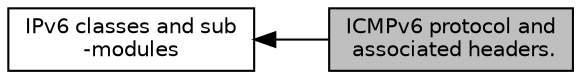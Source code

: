 digraph "ICMPv6 protocol and associated headers."
{
  edge [fontname="Helvetica",fontsize="10",labelfontname="Helvetica",labelfontsize="10"];
  node [fontname="Helvetica",fontsize="10",shape=box];
  rankdir=LR;
  Node1 [label="ICMPv6 protocol and\l associated headers.",height=0.2,width=0.4,color="black", fillcolor="grey75", style="filled", fontcolor="black",tooltip=" "];
  Node2 [label="IPv6 classes and sub\l-modules",height=0.2,width=0.4,color="black", fillcolor="white", style="filled",URL="$group__ipv6.html",tooltip=" "];
  Node2->Node1 [shape=plaintext, dir="back", style="solid"];
}
